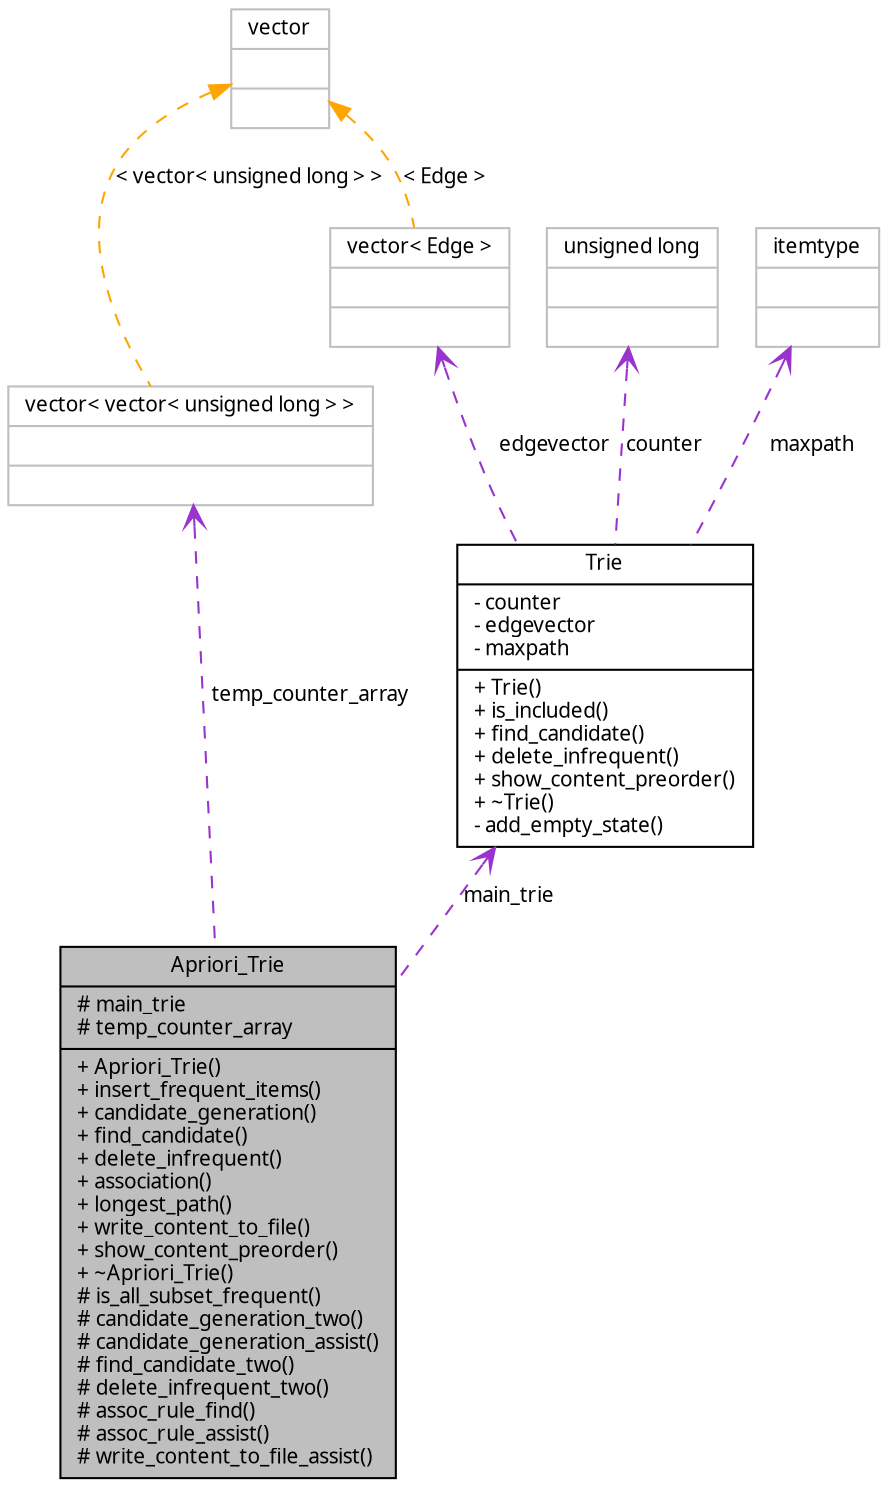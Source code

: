 digraph G
{
  edge [fontname="FreeSans.ttf",fontsize=10,labelfontname="FreeSans.ttf",labelfontsize=10];
  node [fontname="FreeSans.ttf",fontsize=10,shape=record];
  Node1 [label="{Apriori_Trie\n|# main_trie\l# temp_counter_array\l|+ Apriori_Trie()\l+ insert_frequent_items()\l+ candidate_generation()\l+ find_candidate()\l+ delete_infrequent()\l+ association()\l+ longest_path()\l+ write_content_to_file()\l+ show_content_preorder()\l+ ~Apriori_Trie()\l# is_all_subset_frequent()\l# candidate_generation_two()\l# candidate_generation_assist()\l# find_candidate_two()\l# delete_infrequent_two()\l# assoc_rule_find()\l# assoc_rule_assist()\l# write_content_to_file_assist()\l}",height=0.2,width=0.4,color="black", fillcolor="grey75", style="filled" fontcolor="black"];
  Node2 -> Node1 [dir=back,color="darkorchid3",fontsize=10,style="dashed",label="temp_counter_array",arrowtail="open",fontname="FreeSans.ttf"];
  Node2 [label="{vector\< vector\< unsigned long \> \>\n||}",height=0.2,width=0.4,color="grey75", fillcolor="white", style="filled"];
  Node3 -> Node2 [dir=back,color="orange",fontsize=10,style="dashed",label="\< vector\< unsigned long \> \>",fontname="FreeSans.ttf"];
  Node3 [label="{vector\n||}",height=0.2,width=0.4,color="grey75", fillcolor="white", style="filled",tooltip="STL class."];
  Node4 -> Node1 [dir=back,color="darkorchid3",fontsize=10,style="dashed",label="main_trie",arrowtail="open",fontname="FreeSans.ttf"];
  Node4 [label="{Trie\n|- counter\l- edgevector\l- maxpath\l|+ Trie()\l+ is_included()\l+ find_candidate()\l+ delete_infrequent()\l+ show_content_preorder()\l+ ~Trie()\l- add_empty_state()\l}",height=0.2,width=0.4,color="black", fillcolor="white", style="filled",URL="$classTrie.html"];
  Node5 -> Node4 [dir=back,color="darkorchid3",fontsize=10,style="dashed",label="counter",arrowtail="open",fontname="FreeSans.ttf"];
  Node5 [label="{unsigned long\n||}",height=0.2,width=0.4,color="grey75", fillcolor="white", style="filled"];
  Node6 -> Node4 [dir=back,color="darkorchid3",fontsize=10,style="dashed",label="edgevector",arrowtail="open",fontname="FreeSans.ttf"];
  Node6 [label="{vector\< Edge \>\n||}",height=0.2,width=0.4,color="grey75", fillcolor="white", style="filled"];
  Node3 -> Node6 [dir=back,color="orange",fontsize=10,style="dashed",label="\< Edge \>",fontname="FreeSans.ttf"];
  Node7 -> Node4 [dir=back,color="darkorchid3",fontsize=10,style="dashed",label="maxpath",arrowtail="open",fontname="FreeSans.ttf"];
  Node7 [label="{itemtype\n||}",height=0.2,width=0.4,color="grey75", fillcolor="white", style="filled"];
}

